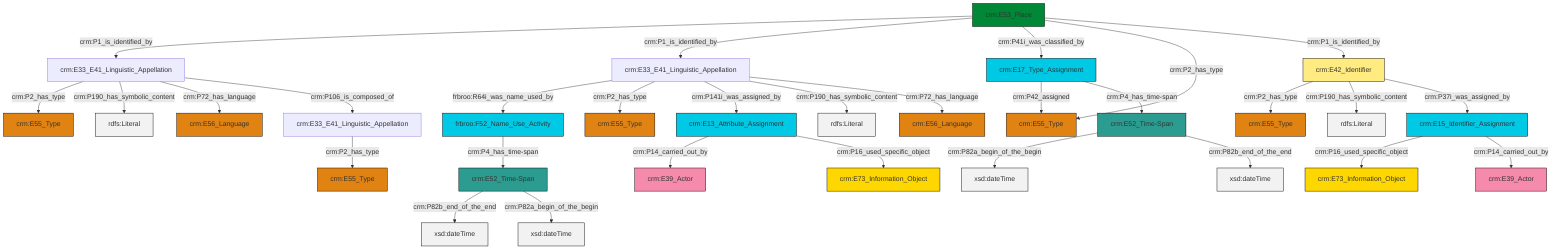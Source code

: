graph TD
classDef Literal fill:#f2f2f2,stroke:#000000;
classDef CRM_Entity fill:#FFFFFF,stroke:#000000;
classDef Temporal_Entity fill:#00C9E6, stroke:#000000;
classDef Type fill:#E18312, stroke:#000000;
classDef Time-Span fill:#2C9C91, stroke:#000000;
classDef Appellation fill:#FFEB7F, stroke:#000000;
classDef Place fill:#008836, stroke:#000000;
classDef Persistent_Item fill:#B266B2, stroke:#000000;
classDef Conceptual_Object fill:#FFD700, stroke:#000000;
classDef Physical_Thing fill:#D2B48C, stroke:#000000;
classDef Actor fill:#f58aad, stroke:#000000;
classDef PC_Classes fill:#4ce600, stroke:#000000;
classDef Multi fill:#cccccc,stroke:#000000;

0["crm:E42_Identifier"]:::Appellation -->|crm:P2_has_type| 1["crm:E55_Type"]:::Type
2["crm:E17_Type_Assignment"]:::Temporal_Entity -->|crm:P42_assigned| 3["crm:E55_Type"]:::Type
4["crm:E52_Time-Span"]:::Time-Span -->|crm:P82a_begin_of_the_begin| 5[xsd:dateTime]:::Literal
6["crm:E13_Attribute_Assignment"]:::Temporal_Entity -->|crm:P14_carried_out_by| 7["crm:E39_Actor"]:::Actor
8["crm:E53_Place"]:::Place -->|crm:P1_is_identified_by| 9["crm:E33_E41_Linguistic_Appellation"]:::Default
11["crm:E33_E41_Linguistic_Appellation"]:::Default -->|crm:P2_has_type| 12["crm:E55_Type"]:::Type
13["crm:E33_E41_Linguistic_Appellation"]:::Default -->|frbroo:R64i_was_name_used_by| 14["frbroo:F52_Name_Use_Activity"]:::Temporal_Entity
13["crm:E33_E41_Linguistic_Appellation"]:::Default -->|crm:P2_has_type| 15["crm:E55_Type"]:::Type
13["crm:E33_E41_Linguistic_Appellation"]:::Default -->|crm:P141i_was_assigned_by| 6["crm:E13_Attribute_Assignment"]:::Temporal_Entity
0["crm:E42_Identifier"]:::Appellation -->|crm:P190_has_symbolic_content| 20[rdfs:Literal]:::Literal
2["crm:E17_Type_Assignment"]:::Temporal_Entity -->|crm:P4_has_time-span| 4["crm:E52_Time-Span"]:::Time-Span
8["crm:E53_Place"]:::Place -->|crm:P1_is_identified_by| 13["crm:E33_E41_Linguistic_Appellation"]:::Default
25["crm:E15_Identifier_Assignment"]:::Temporal_Entity -->|crm:P16_used_specific_object| 26["crm:E73_Information_Object"]:::Conceptual_Object
9["crm:E33_E41_Linguistic_Appellation"]:::Default -->|crm:P2_has_type| 18["crm:E55_Type"]:::Type
8["crm:E53_Place"]:::Place -->|crm:P41i_was_classified_by| 2["crm:E17_Type_Assignment"]:::Temporal_Entity
0["crm:E42_Identifier"]:::Appellation -->|crm:P37i_was_assigned_by| 25["crm:E15_Identifier_Assignment"]:::Temporal_Entity
14["frbroo:F52_Name_Use_Activity"]:::Temporal_Entity -->|crm:P4_has_time-span| 16["crm:E52_Time-Span"]:::Time-Span
9["crm:E33_E41_Linguistic_Appellation"]:::Default -->|crm:P190_has_symbolic_content| 33[rdfs:Literal]:::Literal
8["crm:E53_Place"]:::Place -->|crm:P2_has_type| 3["crm:E55_Type"]:::Type
4["crm:E52_Time-Span"]:::Time-Span -->|crm:P82b_end_of_the_end| 36[xsd:dateTime]:::Literal
8["crm:E53_Place"]:::Place -->|crm:P1_is_identified_by| 0["crm:E42_Identifier"]:::Appellation
9["crm:E33_E41_Linguistic_Appellation"]:::Default -->|crm:P72_has_language| 44["crm:E56_Language"]:::Type
6["crm:E13_Attribute_Assignment"]:::Temporal_Entity -->|crm:P16_used_specific_object| 45["crm:E73_Information_Object"]:::Conceptual_Object
16["crm:E52_Time-Span"]:::Time-Span -->|crm:P82b_end_of_the_end| 46[xsd:dateTime]:::Literal
13["crm:E33_E41_Linguistic_Appellation"]:::Default -->|crm:P190_has_symbolic_content| 49[rdfs:Literal]:::Literal
13["crm:E33_E41_Linguistic_Appellation"]:::Default -->|crm:P72_has_language| 22["crm:E56_Language"]:::Type
9["crm:E33_E41_Linguistic_Appellation"]:::Default -->|crm:P106_is_composed_of| 11["crm:E33_E41_Linguistic_Appellation"]:::Default
16["crm:E52_Time-Span"]:::Time-Span -->|crm:P82a_begin_of_the_begin| 50[xsd:dateTime]:::Literal
25["crm:E15_Identifier_Assignment"]:::Temporal_Entity -->|crm:P14_carried_out_by| 27["crm:E39_Actor"]:::Actor